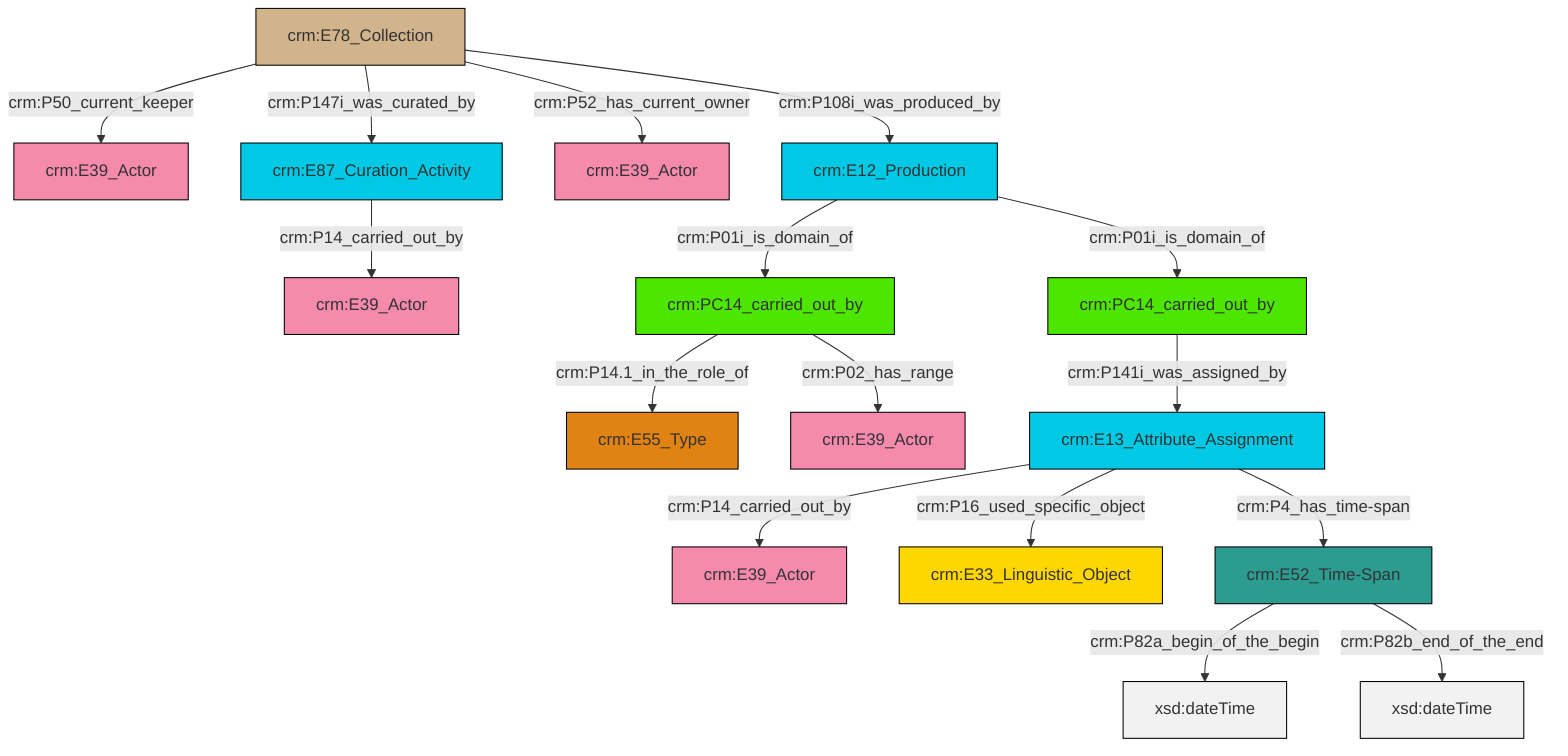 graph TD
classDef Literal fill:#f2f2f2,stroke:#000000;
classDef CRM_Entity fill:#FFFFFF,stroke:#000000;
classDef Temporal_Entity fill:#00C9E6, stroke:#000000;
classDef Type fill:#E18312, stroke:#000000;
classDef Time-Span fill:#2C9C91, stroke:#000000;
classDef Appellation fill:#FFEB7F, stroke:#000000;
classDef Place fill:#008836, stroke:#000000;
classDef Persistent_Item fill:#B266B2, stroke:#000000;
classDef Conceptual_Object fill:#FFD700, stroke:#000000;
classDef Physical_Thing fill:#D2B48C, stroke:#000000;
classDef Actor fill:#f58aad, stroke:#000000;
classDef PC_Classes fill:#4ce600, stroke:#000000;
classDef Multi fill:#cccccc,stroke:#000000;

0["crm:PC14_carried_out_by"]:::PC_Classes -->|crm:P14.1_in_the_role_of| 1["crm:E55_Type"]:::Type
2["crm:E12_Production"]:::Temporal_Entity -->|crm:P01i_is_domain_of| 0["crm:PC14_carried_out_by"]:::PC_Classes
3["crm:E78_Collection"]:::Physical_Thing -->|crm:P50_current_keeper| 4["crm:E39_Actor"]:::Actor
9["crm:E52_Time-Span"]:::Time-Span -->|crm:P82a_begin_of_the_begin| 10[xsd:dateTime]:::Literal
3["crm:E78_Collection"]:::Physical_Thing -->|crm:P147i_was_curated_by| 11["crm:E87_Curation_Activity"]:::Temporal_Entity
9["crm:E52_Time-Span"]:::Time-Span -->|crm:P82b_end_of_the_end| 15[xsd:dateTime]:::Literal
0["crm:PC14_carried_out_by"]:::PC_Classes -->|crm:P02_has_range| 16["crm:E39_Actor"]:::Actor
5["crm:E13_Attribute_Assignment"]:::Temporal_Entity -->|crm:P14_carried_out_by| 21["crm:E39_Actor"]:::Actor
3["crm:E78_Collection"]:::Physical_Thing -->|crm:P52_has_current_owner| 17["crm:E39_Actor"]:::Actor
3["crm:E78_Collection"]:::Physical_Thing -->|crm:P108i_was_produced_by| 2["crm:E12_Production"]:::Temporal_Entity
5["crm:E13_Attribute_Assignment"]:::Temporal_Entity -->|crm:P16_used_specific_object| 25["crm:E33_Linguistic_Object"]:::Conceptual_Object
2["crm:E12_Production"]:::Temporal_Entity -->|crm:P01i_is_domain_of| 19["crm:PC14_carried_out_by"]:::PC_Classes
19["crm:PC14_carried_out_by"]:::PC_Classes -->|crm:P141i_was_assigned_by| 5["crm:E13_Attribute_Assignment"]:::Temporal_Entity
5["crm:E13_Attribute_Assignment"]:::Temporal_Entity -->|crm:P4_has_time-span| 9["crm:E52_Time-Span"]:::Time-Span
11["crm:E87_Curation_Activity"]:::Temporal_Entity -->|crm:P14_carried_out_by| 13["crm:E39_Actor"]:::Actor